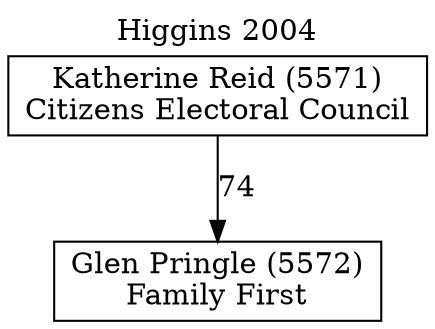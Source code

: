 // House preference flow
digraph "Glen Pringle (5572)_Higgins_2004" {
	graph [label="Higgins 2004" labelloc=t mclimit=10]
	node [shape=box]
	"Glen Pringle (5572)" [label="Glen Pringle (5572)
Family First"]
	"Katherine Reid (5571)" [label="Katherine Reid (5571)
Citizens Electoral Council"]
	"Katherine Reid (5571)" -> "Glen Pringle (5572)" [label=74]
}
